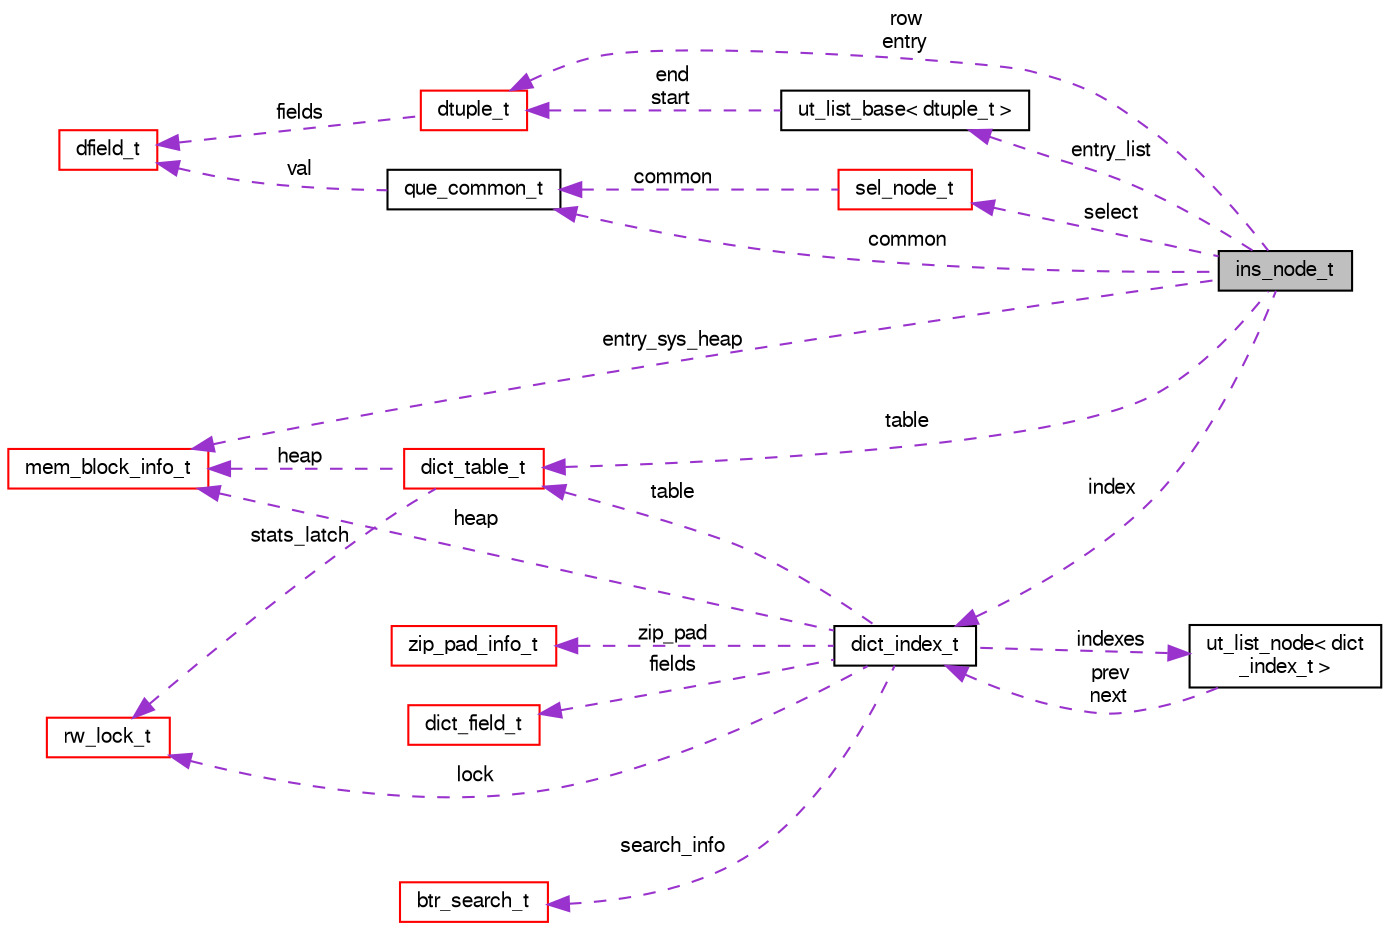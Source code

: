 digraph "ins_node_t"
{
  bgcolor="transparent";
  edge [fontname="FreeSans",fontsize="10",labelfontname="FreeSans",labelfontsize="10"];
  node [fontname="FreeSans",fontsize="10",shape=record];
  rankdir="LR";
  Node1 [label="ins_node_t",height=0.2,width=0.4,color="black", fillcolor="grey75", style="filled" fontcolor="black"];
  Node2 -> Node1 [dir="back",color="darkorchid3",fontsize="10",style="dashed",label=" common" ,fontname="FreeSans"];
  Node2 [label="que_common_t",height=0.2,width=0.4,color="black",URL="$structque__common__t.html"];
  Node3 -> Node2 [dir="back",color="darkorchid3",fontsize="10",style="dashed",label=" val" ,fontname="FreeSans"];
  Node3 [label="dfield_t",height=0.2,width=0.4,color="red",URL="$structdfield__t.html"];
  Node4 -> Node1 [dir="back",color="darkorchid3",fontsize="10",style="dashed",label=" index" ,fontname="FreeSans"];
  Node4 [label="dict_index_t",height=0.2,width=0.4,color="black",URL="$structdict__index__t.html"];
  Node5 -> Node4 [dir="back",color="darkorchid3",fontsize="10",style="dashed",label=" zip_pad" ,fontname="FreeSans"];
  Node5 [label="zip_pad_info_t",height=0.2,width=0.4,color="red",URL="$structzip__pad__info__t.html"];
  Node6 -> Node4 [dir="back",color="darkorchid3",fontsize="10",style="dashed",label=" table" ,fontname="FreeSans"];
  Node6 [label="dict_table_t",height=0.2,width=0.4,color="red",URL="$structdict__table__t.html"];
  Node7 -> Node6 [dir="back",color="darkorchid3",fontsize="10",style="dashed",label=" heap" ,fontname="FreeSans"];
  Node7 [label="mem_block_info_t",height=0.2,width=0.4,color="red",URL="$structmem__block__info__t.html"];
  Node8 -> Node6 [dir="back",color="darkorchid3",fontsize="10",style="dashed",label=" stats_latch" ,fontname="FreeSans"];
  Node8 [label="rw_lock_t",height=0.2,width=0.4,color="red",URL="$structrw__lock__t.html"];
  Node7 -> Node4 [dir="back",color="darkorchid3",fontsize="10",style="dashed",label=" heap" ,fontname="FreeSans"];
  Node9 -> Node4 [dir="back",color="darkorchid3",fontsize="10",style="dashed",label=" fields" ,fontname="FreeSans"];
  Node9 [label="dict_field_t",height=0.2,width=0.4,color="red",URL="$structdict__field__t.html"];
  Node10 -> Node4 [dir="back",color="darkorchid3",fontsize="10",style="dashed",label=" indexes" ,fontname="FreeSans"];
  Node10 [label="ut_list_node\< dict\l_index_t \>",height=0.2,width=0.4,color="black",URL="$structut__list__node.html"];
  Node4 -> Node10 [dir="back",color="darkorchid3",fontsize="10",style="dashed",label=" prev\nnext" ,fontname="FreeSans"];
  Node8 -> Node4 [dir="back",color="darkorchid3",fontsize="10",style="dashed",label=" lock" ,fontname="FreeSans"];
  Node11 -> Node4 [dir="back",color="darkorchid3",fontsize="10",style="dashed",label=" search_info" ,fontname="FreeSans"];
  Node11 [label="btr_search_t",height=0.2,width=0.4,color="red",URL="$structbtr__search__t.html"];
  Node6 -> Node1 [dir="back",color="darkorchid3",fontsize="10",style="dashed",label=" table" ,fontname="FreeSans"];
  Node7 -> Node1 [dir="back",color="darkorchid3",fontsize="10",style="dashed",label=" entry_sys_heap" ,fontname="FreeSans"];
  Node12 -> Node1 [dir="back",color="darkorchid3",fontsize="10",style="dashed",label=" select" ,fontname="FreeSans"];
  Node12 [label="sel_node_t",height=0.2,width=0.4,color="red",URL="$structsel__node__t.html"];
  Node2 -> Node12 [dir="back",color="darkorchid3",fontsize="10",style="dashed",label=" common" ,fontname="FreeSans"];
  Node13 -> Node1 [dir="back",color="darkorchid3",fontsize="10",style="dashed",label=" row\nentry" ,fontname="FreeSans"];
  Node13 [label="dtuple_t",height=0.2,width=0.4,color="red",URL="$structdtuple__t.html"];
  Node3 -> Node13 [dir="back",color="darkorchid3",fontsize="10",style="dashed",label=" fields" ,fontname="FreeSans"];
  Node14 -> Node1 [dir="back",color="darkorchid3",fontsize="10",style="dashed",label=" entry_list" ,fontname="FreeSans"];
  Node14 [label="ut_list_base\< dtuple_t \>",height=0.2,width=0.4,color="black",URL="$structut__list__base.html"];
  Node13 -> Node14 [dir="back",color="darkorchid3",fontsize="10",style="dashed",label=" end\nstart" ,fontname="FreeSans"];
}
